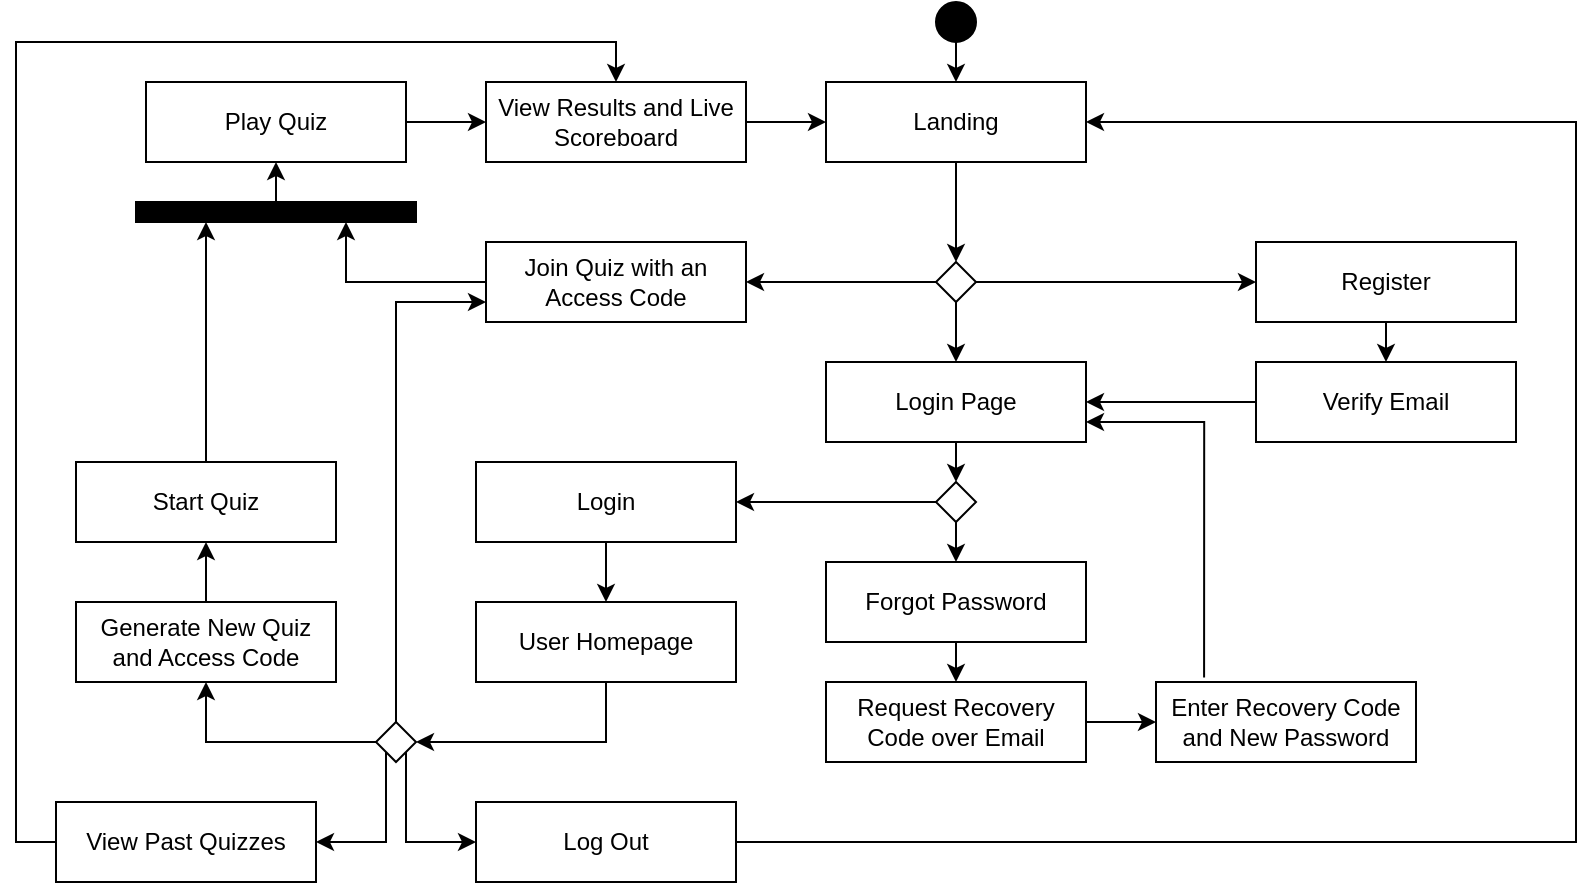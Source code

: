 <mxfile version="27.1.6">
  <diagram name="Page-1" id="lLfBoaF2sDa57gEaAB9a">
    <mxGraphModel dx="1009" dy="615" grid="1" gridSize="10" guides="1" tooltips="1" connect="1" arrows="1" fold="1" page="1" pageScale="1" pageWidth="850" pageHeight="1100" background="#ffffff" math="0" shadow="0">
      <root>
        <mxCell id="0" />
        <mxCell id="1" parent="0" />
        <mxCell id="gjcAPQD0VYSav7Z1asvZ-147" style="edgeStyle=orthogonalEdgeStyle;rounded=0;orthogonalLoop=1;jettySize=auto;html=1;exitX=0.5;exitY=1;exitDx=0;exitDy=0;entryX=0.5;entryY=0;entryDx=0;entryDy=0;" parent="1" source="gjcAPQD0VYSav7Z1asvZ-148" target="gjcAPQD0VYSav7Z1asvZ-151" edge="1">
          <mxGeometry relative="1" as="geometry" />
        </mxCell>
        <mxCell id="gjcAPQD0VYSav7Z1asvZ-148" value="Landing" style="rounded=0;whiteSpace=wrap;html=1;" parent="1" vertex="1">
          <mxGeometry x="445" y="150" width="130" height="40" as="geometry" />
        </mxCell>
        <mxCell id="gjcAPQD0VYSav7Z1asvZ-149" style="edgeStyle=orthogonalEdgeStyle;rounded=0;orthogonalLoop=1;jettySize=auto;html=1;exitX=0.5;exitY=1;exitDx=0;exitDy=0;entryX=0.5;entryY=0;entryDx=0;entryDy=0;" parent="1" source="gjcAPQD0VYSav7Z1asvZ-151" target="gjcAPQD0VYSav7Z1asvZ-154" edge="1">
          <mxGeometry relative="1" as="geometry" />
        </mxCell>
        <mxCell id="gjcAPQD0VYSav7Z1asvZ-150" style="edgeStyle=orthogonalEdgeStyle;rounded=0;orthogonalLoop=1;jettySize=auto;html=1;exitX=0;exitY=0.5;exitDx=0;exitDy=0;entryX=1;entryY=0.5;entryDx=0;entryDy=0;" parent="1" source="gjcAPQD0VYSav7Z1asvZ-151" target="gjcAPQD0VYSav7Z1asvZ-155" edge="1">
          <mxGeometry relative="1" as="geometry" />
        </mxCell>
        <mxCell id="gjcAPQD0VYSav7Z1asvZ-151" value="" style="rhombus;whiteSpace=wrap;html=1;" parent="1" vertex="1">
          <mxGeometry x="500" y="240" width="20" height="20" as="geometry" />
        </mxCell>
        <mxCell id="gjcAPQD0VYSav7Z1asvZ-152" style="edgeStyle=orthogonalEdgeStyle;rounded=0;orthogonalLoop=1;jettySize=auto;html=1;exitX=0.5;exitY=1;exitDx=0;exitDy=0;entryX=0.5;entryY=0;entryDx=0;entryDy=0;" parent="1" source="gjcAPQD0VYSav7Z1asvZ-153" target="gjcAPQD0VYSav7Z1asvZ-148" edge="1">
          <mxGeometry relative="1" as="geometry" />
        </mxCell>
        <mxCell id="gjcAPQD0VYSav7Z1asvZ-153" value="" style="ellipse;whiteSpace=wrap;html=1;aspect=fixed;fillColor=#000000;" parent="1" vertex="1">
          <mxGeometry x="500" y="110" width="20" height="20" as="geometry" />
        </mxCell>
        <mxCell id="gjcAPQD0VYSav7Z1asvZ-166" style="edgeStyle=orthogonalEdgeStyle;rounded=0;orthogonalLoop=1;jettySize=auto;html=1;exitX=0.5;exitY=1;exitDx=0;exitDy=0;entryX=0.5;entryY=0;entryDx=0;entryDy=0;" parent="1" source="gjcAPQD0VYSav7Z1asvZ-154" target="gjcAPQD0VYSav7Z1asvZ-165" edge="1">
          <mxGeometry relative="1" as="geometry" />
        </mxCell>
        <mxCell id="gjcAPQD0VYSav7Z1asvZ-154" value="Login Page" style="rounded=0;whiteSpace=wrap;html=1;" parent="1" vertex="1">
          <mxGeometry x="445" y="290" width="130" height="40" as="geometry" />
        </mxCell>
        <mxCell id="gjcAPQD0VYSav7Z1asvZ-198" style="edgeStyle=orthogonalEdgeStyle;rounded=0;orthogonalLoop=1;jettySize=auto;html=1;exitX=0;exitY=0.5;exitDx=0;exitDy=0;entryX=0.75;entryY=1;entryDx=0;entryDy=0;" parent="1" source="gjcAPQD0VYSav7Z1asvZ-155" target="gjcAPQD0VYSav7Z1asvZ-196" edge="1">
          <mxGeometry relative="1" as="geometry" />
        </mxCell>
        <mxCell id="gjcAPQD0VYSav7Z1asvZ-155" value="Join Quiz with an Access Code" style="rounded=0;whiteSpace=wrap;html=1;" parent="1" vertex="1">
          <mxGeometry x="275" y="230" width="130" height="40" as="geometry" />
        </mxCell>
        <mxCell id="gjcAPQD0VYSav7Z1asvZ-157" value="" style="edgeStyle=orthogonalEdgeStyle;rounded=0;orthogonalLoop=1;jettySize=auto;html=1;exitX=1;exitY=0.5;exitDx=0;exitDy=0;entryX=0;entryY=0.5;entryDx=0;entryDy=0;" parent="1" source="gjcAPQD0VYSav7Z1asvZ-151" target="gjcAPQD0VYSav7Z1asvZ-158" edge="1">
          <mxGeometry relative="1" as="geometry">
            <mxPoint x="520" y="250" as="sourcePoint" />
            <mxPoint x="740" y="250" as="targetPoint" />
          </mxGeometry>
        </mxCell>
        <mxCell id="gjcAPQD0VYSav7Z1asvZ-163" style="edgeStyle=orthogonalEdgeStyle;rounded=0;orthogonalLoop=1;jettySize=auto;html=1;exitX=0.5;exitY=1;exitDx=0;exitDy=0;entryX=0.5;entryY=0;entryDx=0;entryDy=0;" parent="1" source="gjcAPQD0VYSav7Z1asvZ-158" target="gjcAPQD0VYSav7Z1asvZ-159" edge="1">
          <mxGeometry relative="1" as="geometry" />
        </mxCell>
        <mxCell id="gjcAPQD0VYSav7Z1asvZ-158" value="Register" style="rounded=0;whiteSpace=wrap;html=1;" parent="1" vertex="1">
          <mxGeometry x="660" y="230" width="130" height="40" as="geometry" />
        </mxCell>
        <mxCell id="gjcAPQD0VYSav7Z1asvZ-164" style="edgeStyle=orthogonalEdgeStyle;rounded=0;orthogonalLoop=1;jettySize=auto;html=1;exitX=0;exitY=0.5;exitDx=0;exitDy=0;entryX=1;entryY=0.5;entryDx=0;entryDy=0;" parent="1" source="gjcAPQD0VYSav7Z1asvZ-159" target="gjcAPQD0VYSav7Z1asvZ-154" edge="1">
          <mxGeometry relative="1" as="geometry" />
        </mxCell>
        <mxCell id="gjcAPQD0VYSav7Z1asvZ-159" value="Verify Email" style="rounded=0;whiteSpace=wrap;html=1;" parent="1" vertex="1">
          <mxGeometry x="660" y="290" width="130" height="40" as="geometry" />
        </mxCell>
        <mxCell id="gjcAPQD0VYSav7Z1asvZ-168" style="edgeStyle=orthogonalEdgeStyle;rounded=0;orthogonalLoop=1;jettySize=auto;html=1;exitX=0.5;exitY=1;exitDx=0;exitDy=0;entryX=0.5;entryY=0;entryDx=0;entryDy=0;" parent="1" source="gjcAPQD0VYSav7Z1asvZ-165" target="gjcAPQD0VYSav7Z1asvZ-167" edge="1">
          <mxGeometry relative="1" as="geometry" />
        </mxCell>
        <mxCell id="gjcAPQD0VYSav7Z1asvZ-176" style="edgeStyle=orthogonalEdgeStyle;rounded=0;orthogonalLoop=1;jettySize=auto;html=1;exitX=0;exitY=0.5;exitDx=0;exitDy=0;entryX=1;entryY=0.5;entryDx=0;entryDy=0;" parent="1" source="gjcAPQD0VYSav7Z1asvZ-165" target="gjcAPQD0VYSav7Z1asvZ-175" edge="1">
          <mxGeometry relative="1" as="geometry" />
        </mxCell>
        <mxCell id="gjcAPQD0VYSav7Z1asvZ-165" value="" style="rhombus;whiteSpace=wrap;html=1;" parent="1" vertex="1">
          <mxGeometry x="500" y="350" width="20" height="20" as="geometry" />
        </mxCell>
        <mxCell id="gjcAPQD0VYSav7Z1asvZ-172" style="edgeStyle=orthogonalEdgeStyle;rounded=0;orthogonalLoop=1;jettySize=auto;html=1;exitX=0.5;exitY=1;exitDx=0;exitDy=0;entryX=0.5;entryY=0;entryDx=0;entryDy=0;" parent="1" source="gjcAPQD0VYSav7Z1asvZ-167" target="gjcAPQD0VYSav7Z1asvZ-169" edge="1">
          <mxGeometry relative="1" as="geometry" />
        </mxCell>
        <mxCell id="gjcAPQD0VYSav7Z1asvZ-167" value="Forgot Password" style="rounded=0;whiteSpace=wrap;html=1;" parent="1" vertex="1">
          <mxGeometry x="445" y="390" width="130" height="40" as="geometry" />
        </mxCell>
        <mxCell id="gjcAPQD0VYSav7Z1asvZ-173" style="edgeStyle=orthogonalEdgeStyle;rounded=0;orthogonalLoop=1;jettySize=auto;html=1;exitX=1;exitY=0.5;exitDx=0;exitDy=0;entryX=0;entryY=0.5;entryDx=0;entryDy=0;" parent="1" source="gjcAPQD0VYSav7Z1asvZ-169" target="gjcAPQD0VYSav7Z1asvZ-171" edge="1">
          <mxGeometry relative="1" as="geometry" />
        </mxCell>
        <mxCell id="gjcAPQD0VYSav7Z1asvZ-169" value="Request Recovery Code over Email" style="rounded=0;whiteSpace=wrap;html=1;" parent="1" vertex="1">
          <mxGeometry x="445" y="450" width="130" height="40" as="geometry" />
        </mxCell>
        <mxCell id="gjcAPQD0VYSav7Z1asvZ-178" style="edgeStyle=orthogonalEdgeStyle;rounded=0;orthogonalLoop=1;jettySize=auto;html=1;exitX=0.185;exitY=-0.057;exitDx=0;exitDy=0;entryX=1;entryY=0.75;entryDx=0;entryDy=0;exitPerimeter=0;" parent="1" source="gjcAPQD0VYSav7Z1asvZ-171" target="gjcAPQD0VYSav7Z1asvZ-154" edge="1">
          <mxGeometry relative="1" as="geometry">
            <Array as="points">
              <mxPoint x="634" y="320" />
            </Array>
          </mxGeometry>
        </mxCell>
        <mxCell id="gjcAPQD0VYSav7Z1asvZ-171" value="Enter Recovery Code and New Password" style="rounded=0;whiteSpace=wrap;html=1;" parent="1" vertex="1">
          <mxGeometry x="610" y="450" width="130" height="40" as="geometry" />
        </mxCell>
        <mxCell id="gjcAPQD0VYSav7Z1asvZ-181" style="edgeStyle=orthogonalEdgeStyle;rounded=0;orthogonalLoop=1;jettySize=auto;html=1;exitX=0.5;exitY=1;exitDx=0;exitDy=0;entryX=0.5;entryY=0;entryDx=0;entryDy=0;" parent="1" source="gjcAPQD0VYSav7Z1asvZ-175" target="gjcAPQD0VYSav7Z1asvZ-180" edge="1">
          <mxGeometry relative="1" as="geometry" />
        </mxCell>
        <mxCell id="gjcAPQD0VYSav7Z1asvZ-175" value="Login" style="rounded=0;whiteSpace=wrap;html=1;" parent="1" vertex="1">
          <mxGeometry x="270" y="340" width="130" height="40" as="geometry" />
        </mxCell>
        <mxCell id="gjcAPQD0VYSav7Z1asvZ-183" style="edgeStyle=orthogonalEdgeStyle;rounded=0;orthogonalLoop=1;jettySize=auto;html=1;exitX=1;exitY=1;exitDx=0;exitDy=0;entryX=0;entryY=0.5;entryDx=0;entryDy=0;" parent="1" source="gjcAPQD0VYSav7Z1asvZ-185" target="gjcAPQD0VYSav7Z1asvZ-182" edge="1">
          <mxGeometry relative="1" as="geometry">
            <Array as="points">
              <mxPoint x="235" y="530" />
            </Array>
          </mxGeometry>
        </mxCell>
        <mxCell id="gjcAPQD0VYSav7Z1asvZ-215" style="edgeStyle=orthogonalEdgeStyle;rounded=0;orthogonalLoop=1;jettySize=auto;html=1;exitX=0.5;exitY=1;exitDx=0;exitDy=0;entryX=1;entryY=0.5;entryDx=0;entryDy=0;" parent="1" source="gjcAPQD0VYSav7Z1asvZ-180" target="gjcAPQD0VYSav7Z1asvZ-185" edge="1">
          <mxGeometry relative="1" as="geometry" />
        </mxCell>
        <mxCell id="gjcAPQD0VYSav7Z1asvZ-180" value="User Homepage" style="rounded=0;whiteSpace=wrap;html=1;" parent="1" vertex="1">
          <mxGeometry x="270" y="410" width="130" height="40" as="geometry" />
        </mxCell>
        <mxCell id="gjcAPQD0VYSav7Z1asvZ-184" style="edgeStyle=orthogonalEdgeStyle;rounded=0;orthogonalLoop=1;jettySize=auto;html=1;exitX=1;exitY=0.5;exitDx=0;exitDy=0;entryX=1;entryY=0.5;entryDx=0;entryDy=0;" parent="1" source="gjcAPQD0VYSav7Z1asvZ-182" target="gjcAPQD0VYSav7Z1asvZ-148" edge="1">
          <mxGeometry relative="1" as="geometry">
            <Array as="points">
              <mxPoint x="820" y="530" />
              <mxPoint x="820" y="170" />
            </Array>
          </mxGeometry>
        </mxCell>
        <mxCell id="gjcAPQD0VYSav7Z1asvZ-182" value="Log Out" style="rounded=0;whiteSpace=wrap;html=1;" parent="1" vertex="1">
          <mxGeometry x="270" y="510" width="130" height="40" as="geometry" />
        </mxCell>
        <mxCell id="gjcAPQD0VYSav7Z1asvZ-190" style="edgeStyle=orthogonalEdgeStyle;rounded=0;orthogonalLoop=1;jettySize=auto;html=1;exitX=0;exitY=0.5;exitDx=0;exitDy=0;entryX=0.5;entryY=1;entryDx=0;entryDy=0;" parent="1" source="gjcAPQD0VYSav7Z1asvZ-185" target="gjcAPQD0VYSav7Z1asvZ-189" edge="1">
          <mxGeometry relative="1" as="geometry" />
        </mxCell>
        <mxCell id="gjcAPQD0VYSav7Z1asvZ-216" style="edgeStyle=orthogonalEdgeStyle;rounded=0;orthogonalLoop=1;jettySize=auto;html=1;exitX=0.5;exitY=0;exitDx=0;exitDy=0;entryX=0;entryY=0.75;entryDx=0;entryDy=0;" parent="1" source="gjcAPQD0VYSav7Z1asvZ-185" target="gjcAPQD0VYSav7Z1asvZ-155" edge="1">
          <mxGeometry relative="1" as="geometry" />
        </mxCell>
        <mxCell id="j7WfX_FwH0XrXftfnP2g-3" style="edgeStyle=orthogonalEdgeStyle;rounded=0;orthogonalLoop=1;jettySize=auto;html=1;exitX=0;exitY=1;exitDx=0;exitDy=0;entryX=1;entryY=0.5;entryDx=0;entryDy=0;" edge="1" parent="1" source="gjcAPQD0VYSav7Z1asvZ-185" target="j7WfX_FwH0XrXftfnP2g-1">
          <mxGeometry relative="1" as="geometry">
            <Array as="points">
              <mxPoint x="225" y="530" />
            </Array>
          </mxGeometry>
        </mxCell>
        <mxCell id="gjcAPQD0VYSav7Z1asvZ-185" value="" style="rhombus;whiteSpace=wrap;html=1;" parent="1" vertex="1">
          <mxGeometry x="220" y="470" width="20" height="20" as="geometry" />
        </mxCell>
        <mxCell id="gjcAPQD0VYSav7Z1asvZ-195" style="edgeStyle=orthogonalEdgeStyle;rounded=0;orthogonalLoop=1;jettySize=auto;html=1;exitX=0.5;exitY=0;exitDx=0;exitDy=0;entryX=0.5;entryY=1;entryDx=0;entryDy=0;" parent="1" source="gjcAPQD0VYSav7Z1asvZ-189" target="gjcAPQD0VYSav7Z1asvZ-194" edge="1">
          <mxGeometry relative="1" as="geometry" />
        </mxCell>
        <mxCell id="gjcAPQD0VYSav7Z1asvZ-189" value="Generate New Quiz and Access Code" style="rounded=0;whiteSpace=wrap;html=1;" parent="1" vertex="1">
          <mxGeometry x="70" y="410" width="130" height="40" as="geometry" />
        </mxCell>
        <mxCell id="gjcAPQD0VYSav7Z1asvZ-208" style="edgeStyle=orthogonalEdgeStyle;rounded=0;orthogonalLoop=1;jettySize=auto;html=1;exitX=1;exitY=0.5;exitDx=0;exitDy=0;entryX=0;entryY=0.5;entryDx=0;entryDy=0;" parent="1" source="gjcAPQD0VYSav7Z1asvZ-191" target="gjcAPQD0VYSav7Z1asvZ-207" edge="1">
          <mxGeometry relative="1" as="geometry" />
        </mxCell>
        <mxCell id="gjcAPQD0VYSav7Z1asvZ-191" value="Play Quiz" style="rounded=0;whiteSpace=wrap;html=1;" parent="1" vertex="1">
          <mxGeometry x="105" y="150" width="130" height="40" as="geometry" />
        </mxCell>
        <mxCell id="gjcAPQD0VYSav7Z1asvZ-205" style="edgeStyle=orthogonalEdgeStyle;rounded=0;orthogonalLoop=1;jettySize=auto;html=1;exitX=0.5;exitY=0;exitDx=0;exitDy=0;entryX=0.25;entryY=1;entryDx=0;entryDy=0;" parent="1" source="gjcAPQD0VYSav7Z1asvZ-194" target="gjcAPQD0VYSav7Z1asvZ-196" edge="1">
          <mxGeometry relative="1" as="geometry" />
        </mxCell>
        <mxCell id="gjcAPQD0VYSav7Z1asvZ-194" value="Start Quiz" style="rounded=0;whiteSpace=wrap;html=1;" parent="1" vertex="1">
          <mxGeometry x="70" y="340" width="130" height="40" as="geometry" />
        </mxCell>
        <mxCell id="gjcAPQD0VYSav7Z1asvZ-206" style="edgeStyle=orthogonalEdgeStyle;rounded=0;orthogonalLoop=1;jettySize=auto;html=1;exitX=0.5;exitY=0;exitDx=0;exitDy=0;entryX=0.5;entryY=1;entryDx=0;entryDy=0;" parent="1" source="gjcAPQD0VYSav7Z1asvZ-196" target="gjcAPQD0VYSav7Z1asvZ-191" edge="1">
          <mxGeometry relative="1" as="geometry" />
        </mxCell>
        <mxCell id="gjcAPQD0VYSav7Z1asvZ-196" value="" style="rounded=0;whiteSpace=wrap;html=1;fillColor=#000000;" parent="1" vertex="1">
          <mxGeometry x="100" y="210" width="140" height="10" as="geometry" />
        </mxCell>
        <mxCell id="gjcAPQD0VYSav7Z1asvZ-209" style="edgeStyle=orthogonalEdgeStyle;rounded=0;orthogonalLoop=1;jettySize=auto;html=1;exitX=1;exitY=0.5;exitDx=0;exitDy=0;entryX=0;entryY=0.5;entryDx=0;entryDy=0;" parent="1" source="gjcAPQD0VYSav7Z1asvZ-207" target="gjcAPQD0VYSav7Z1asvZ-148" edge="1">
          <mxGeometry relative="1" as="geometry" />
        </mxCell>
        <mxCell id="gjcAPQD0VYSav7Z1asvZ-207" value="View Results and Live Scoreboard" style="rounded=0;whiteSpace=wrap;html=1;" parent="1" vertex="1">
          <mxGeometry x="275" y="150" width="130" height="40" as="geometry" />
        </mxCell>
        <mxCell id="j7WfX_FwH0XrXftfnP2g-2" style="edgeStyle=orthogonalEdgeStyle;rounded=0;orthogonalLoop=1;jettySize=auto;html=1;exitX=0;exitY=0.5;exitDx=0;exitDy=0;entryX=0.5;entryY=0;entryDx=0;entryDy=0;" edge="1" parent="1" source="j7WfX_FwH0XrXftfnP2g-1" target="gjcAPQD0VYSav7Z1asvZ-207">
          <mxGeometry relative="1" as="geometry" />
        </mxCell>
        <mxCell id="j7WfX_FwH0XrXftfnP2g-1" value="View Past Quizzes" style="rounded=0;whiteSpace=wrap;html=1;" vertex="1" parent="1">
          <mxGeometry x="60" y="510" width="130" height="40" as="geometry" />
        </mxCell>
      </root>
    </mxGraphModel>
  </diagram>
</mxfile>
